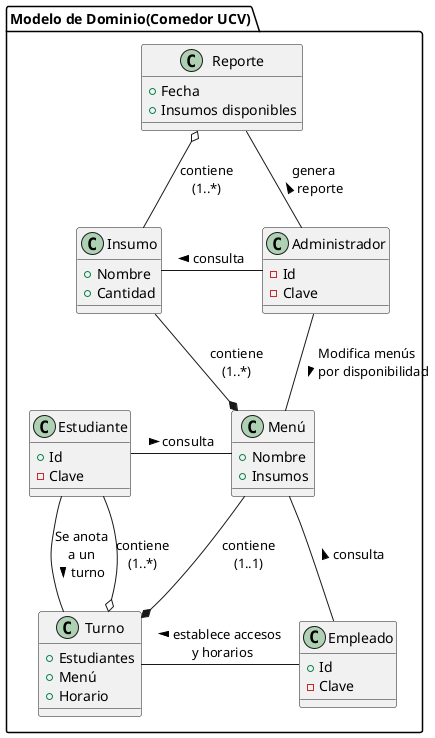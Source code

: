 @startuml Modelo Del Dominio

package "Modelo de Dominio(Comedor UCV)" {
    class Insumo {
        +Nombre
        +Cantidad
    }
    class Administrador {
        -Id
        -Clave
    }
    class Reporte{
        +Fecha
        +Insumos disponibles
    }
    class Estudiante{
        +Id
        -Clave
    }
    class Menú{
        +Nombre
        +Insumos
    }
    class Turno{
        +Estudiantes
        +Menú
        +Horario
    }
    class Empleado{
        +Id
        -Clave
    }
}


Insumo - Administrador : consulta <
Reporte -- Administrador : genera\nreporte <
Reporte  o-- Insumo : contiene\n(1..*)
Insumo --* Menú : contiene\n(1..*)
Administrador -- Menú : Modifica menús\npor disponibilidad >
Estudiante - Menú : consulta >
Estudiante -- Turno : Se anota\n a un \nturno >
Estudiante --o Turno : contiene\n(1..*)
Menú --* Turno : contiene\n(1..1)
Turno - Empleado : < establece accesos\n y horarios 
Menú -- Empleado : consulta <

@enduml

